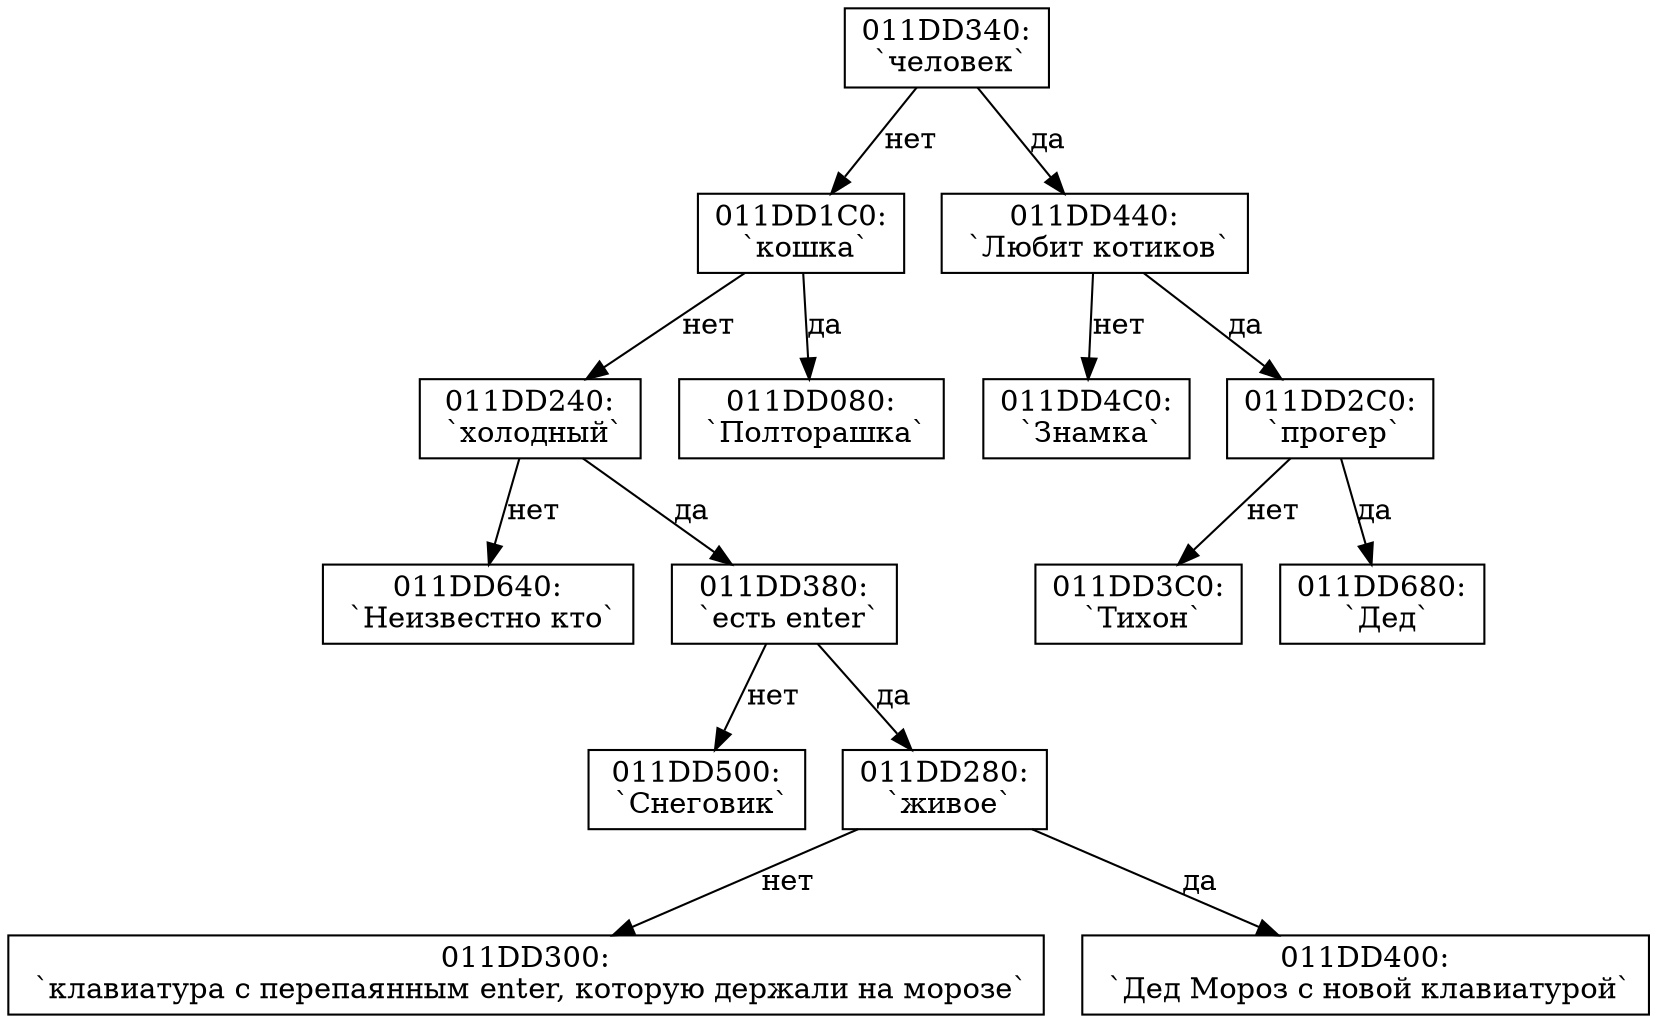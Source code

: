 digraph G{
rankdir = HR;
 node[shape=box];
"011DD340:\n `человек`";
"011DD340:\n `человек`" -> "011DD1C0:\n `кошка`" [label = "нет"]
;"011DD1C0:\n `кошка`" -> "011DD240:\n `холодный`" [label = "нет"]
;"011DD240:\n `холодный`" -> "011DD640:\n `Неизвестно кто`" [label = "нет"]
;"011DD240:\n `холодный`" -> "011DD380:\n `есть enter`" [label = "да"]
;"011DD380:\n `есть enter`" -> "011DD500:\n `Снеговик`" [label = "нет"]
;"011DD380:\n `есть enter`" -> "011DD280:\n `живое`" [label = "да"]
;"011DD280:\n `живое`" -> "011DD300:\n `клавиатура с перепаянным enter, которую держали на морозе`" [label = "нет"]
;"011DD280:\n `живое`" -> "011DD400:\n `Дед Мороз с новой клавиатурой`" [label = "да"]
;"011DD1C0:\n `кошка`" -> "011DD080:\n `Полторашка`" [label = "да"]
;"011DD340:\n `человек`" -> "011DD440:\n `Любит котиков`" [label = "да"]
;"011DD440:\n `Любит котиков`" -> "011DD4C0:\n `Знамка`" [label = "нет"]
;"011DD440:\n `Любит котиков`" -> "011DD2C0:\n `прогер`" [label = "да"]
;"011DD2C0:\n `прогер`" -> "011DD3C0:\n `Тихон`" [label = "нет"]
;"011DD2C0:\n `прогер`" -> "011DD680:\n `Дед`" [label = "да"]
;}